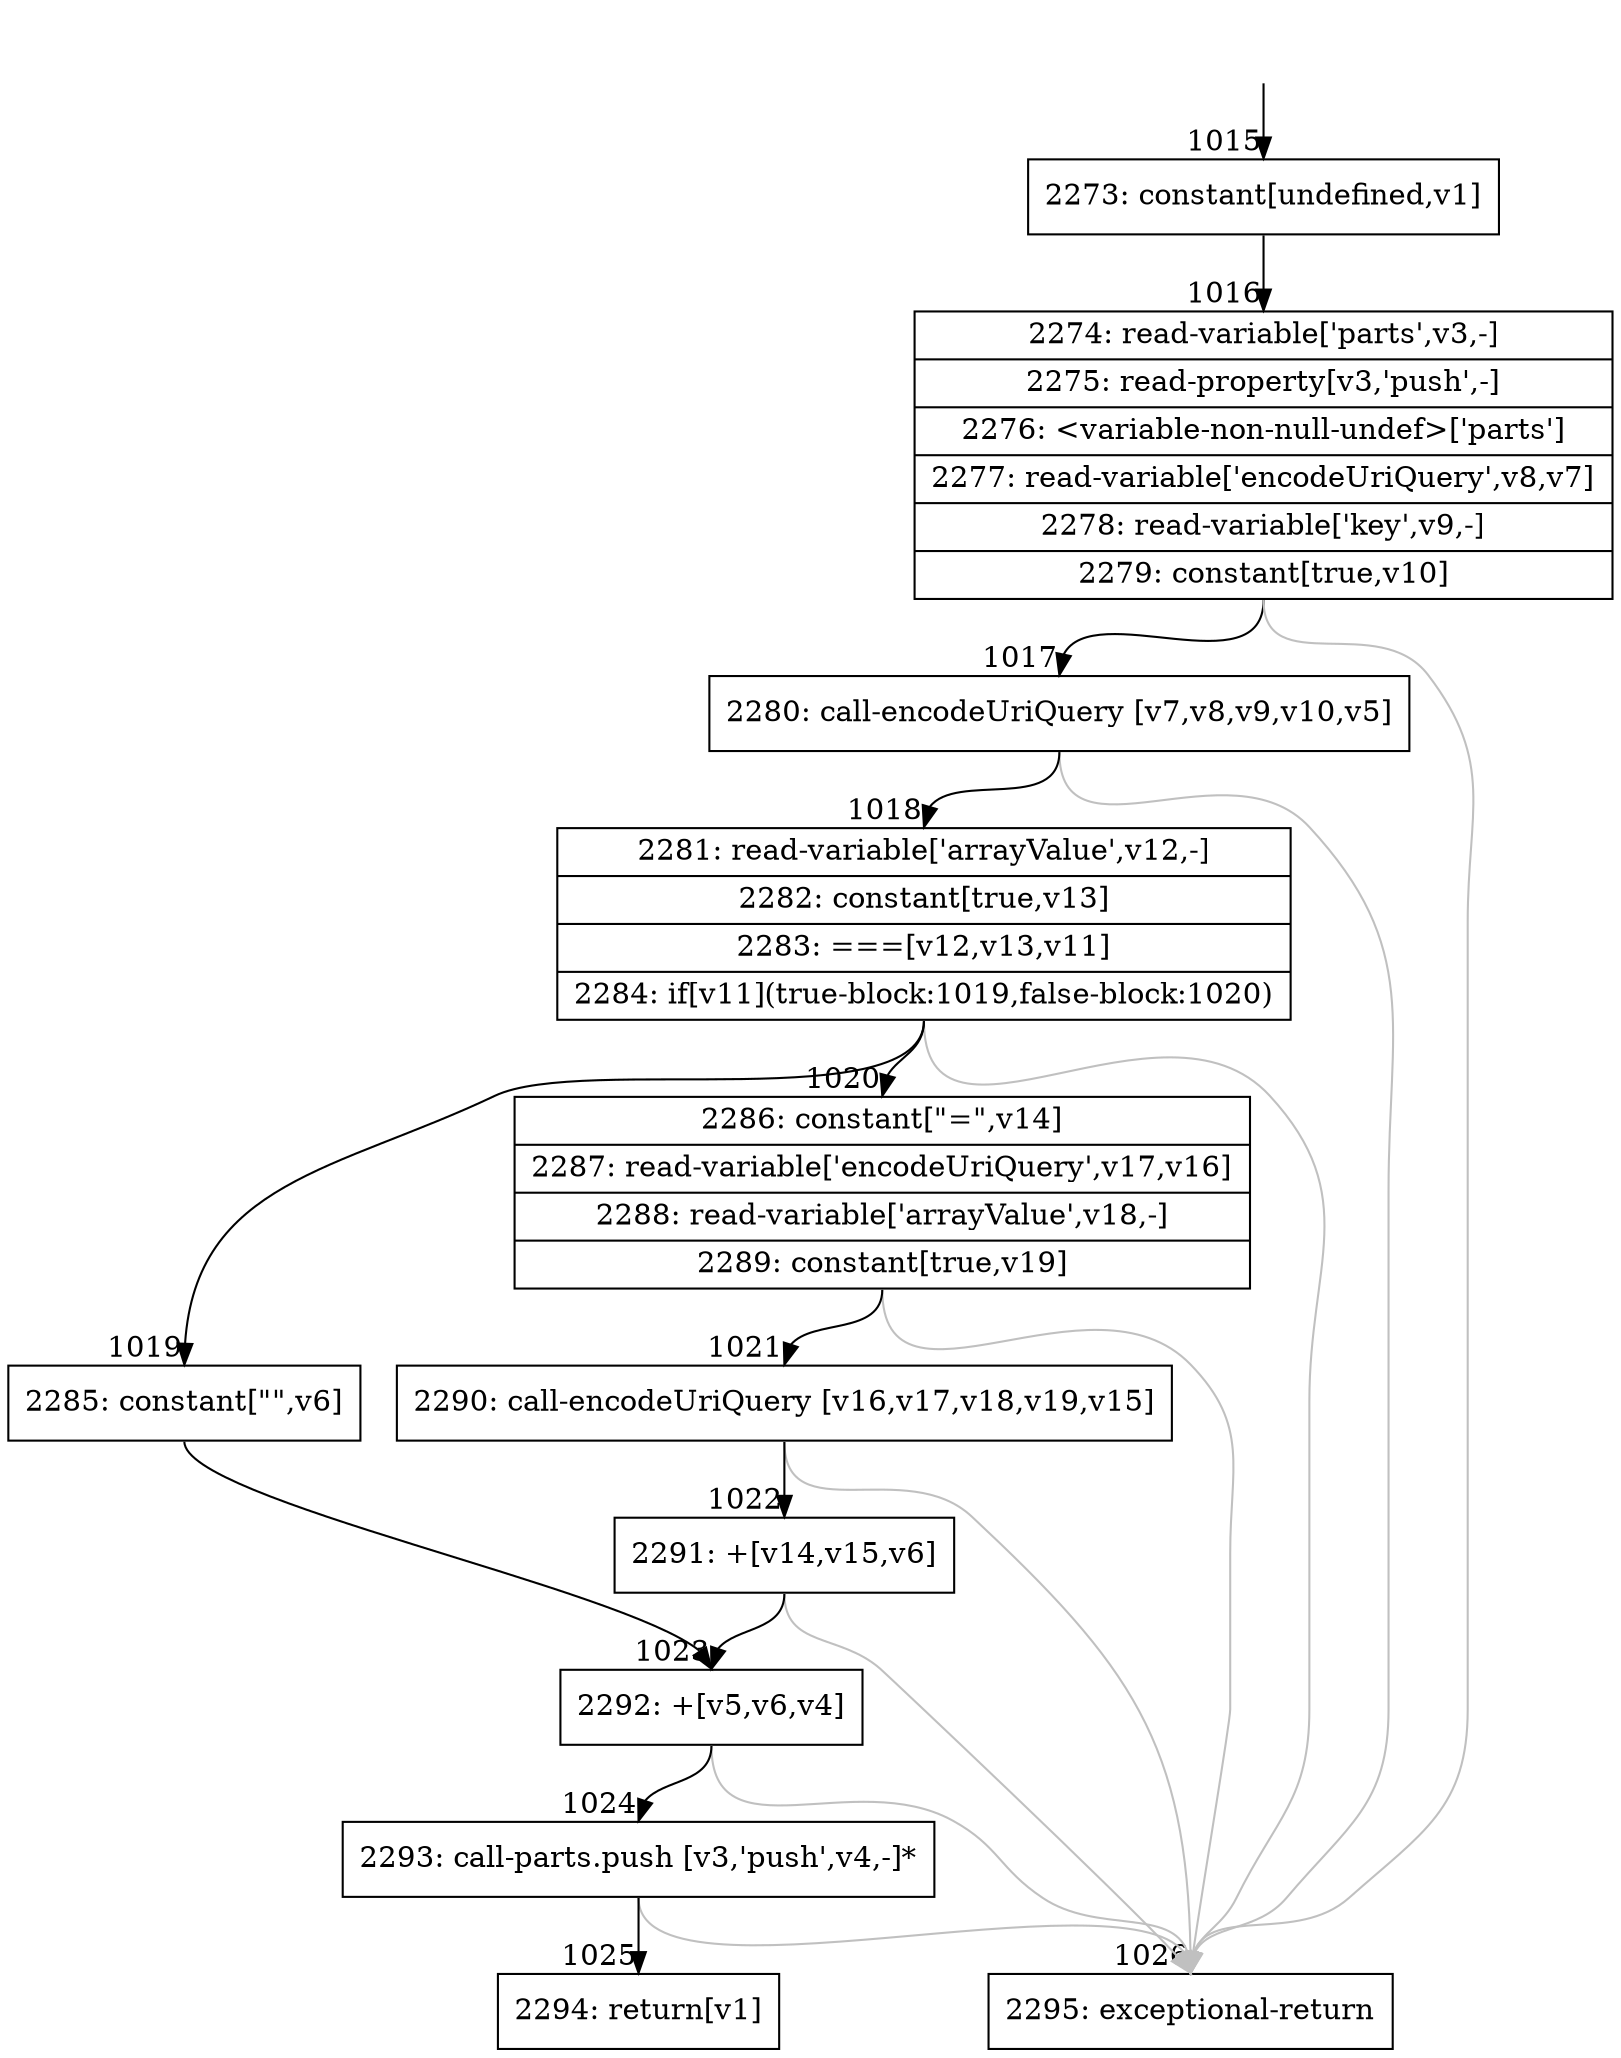 digraph {
rankdir="TD"
BB_entry76[shape=none,label=""];
BB_entry76 -> BB1015 [tailport=s, headport=n, headlabel="    1015"]
BB1015 [shape=record label="{2273: constant[undefined,v1]}" ] 
BB1015 -> BB1016 [tailport=s, headport=n, headlabel="      1016"]
BB1016 [shape=record label="{2274: read-variable['parts',v3,-]|2275: read-property[v3,'push',-]|2276: \<variable-non-null-undef\>['parts']|2277: read-variable['encodeUriQuery',v8,v7]|2278: read-variable['key',v9,-]|2279: constant[true,v10]}" ] 
BB1016 -> BB1017 [tailport=s, headport=n, headlabel="      1017"]
BB1016 -> BB1026 [tailport=s, headport=n, color=gray, headlabel="      1026"]
BB1017 [shape=record label="{2280: call-encodeUriQuery [v7,v8,v9,v10,v5]}" ] 
BB1017 -> BB1018 [tailport=s, headport=n, headlabel="      1018"]
BB1017 -> BB1026 [tailport=s, headport=n, color=gray]
BB1018 [shape=record label="{2281: read-variable['arrayValue',v12,-]|2282: constant[true,v13]|2283: ===[v12,v13,v11]|2284: if[v11](true-block:1019,false-block:1020)}" ] 
BB1018 -> BB1019 [tailport=s, headport=n, headlabel="      1019"]
BB1018 -> BB1020 [tailport=s, headport=n, headlabel="      1020"]
BB1018 -> BB1026 [tailport=s, headport=n, color=gray]
BB1019 [shape=record label="{2285: constant[\"\",v6]}" ] 
BB1019 -> BB1023 [tailport=s, headport=n, headlabel="      1023"]
BB1020 [shape=record label="{2286: constant[\"=\",v14]|2287: read-variable['encodeUriQuery',v17,v16]|2288: read-variable['arrayValue',v18,-]|2289: constant[true,v19]}" ] 
BB1020 -> BB1021 [tailport=s, headport=n, headlabel="      1021"]
BB1020 -> BB1026 [tailport=s, headport=n, color=gray]
BB1021 [shape=record label="{2290: call-encodeUriQuery [v16,v17,v18,v19,v15]}" ] 
BB1021 -> BB1022 [tailport=s, headport=n, headlabel="      1022"]
BB1021 -> BB1026 [tailport=s, headport=n, color=gray]
BB1022 [shape=record label="{2291: +[v14,v15,v6]}" ] 
BB1022 -> BB1023 [tailport=s, headport=n]
BB1022 -> BB1026 [tailport=s, headport=n, color=gray]
BB1023 [shape=record label="{2292: +[v5,v6,v4]}" ] 
BB1023 -> BB1024 [tailport=s, headport=n, headlabel="      1024"]
BB1023 -> BB1026 [tailport=s, headport=n, color=gray]
BB1024 [shape=record label="{2293: call-parts.push [v3,'push',v4,-]*}" ] 
BB1024 -> BB1025 [tailport=s, headport=n, headlabel="      1025"]
BB1024 -> BB1026 [tailport=s, headport=n, color=gray]
BB1025 [shape=record label="{2294: return[v1]}" ] 
BB1026 [shape=record label="{2295: exceptional-return}" ] 
//#$~ 1329
}
